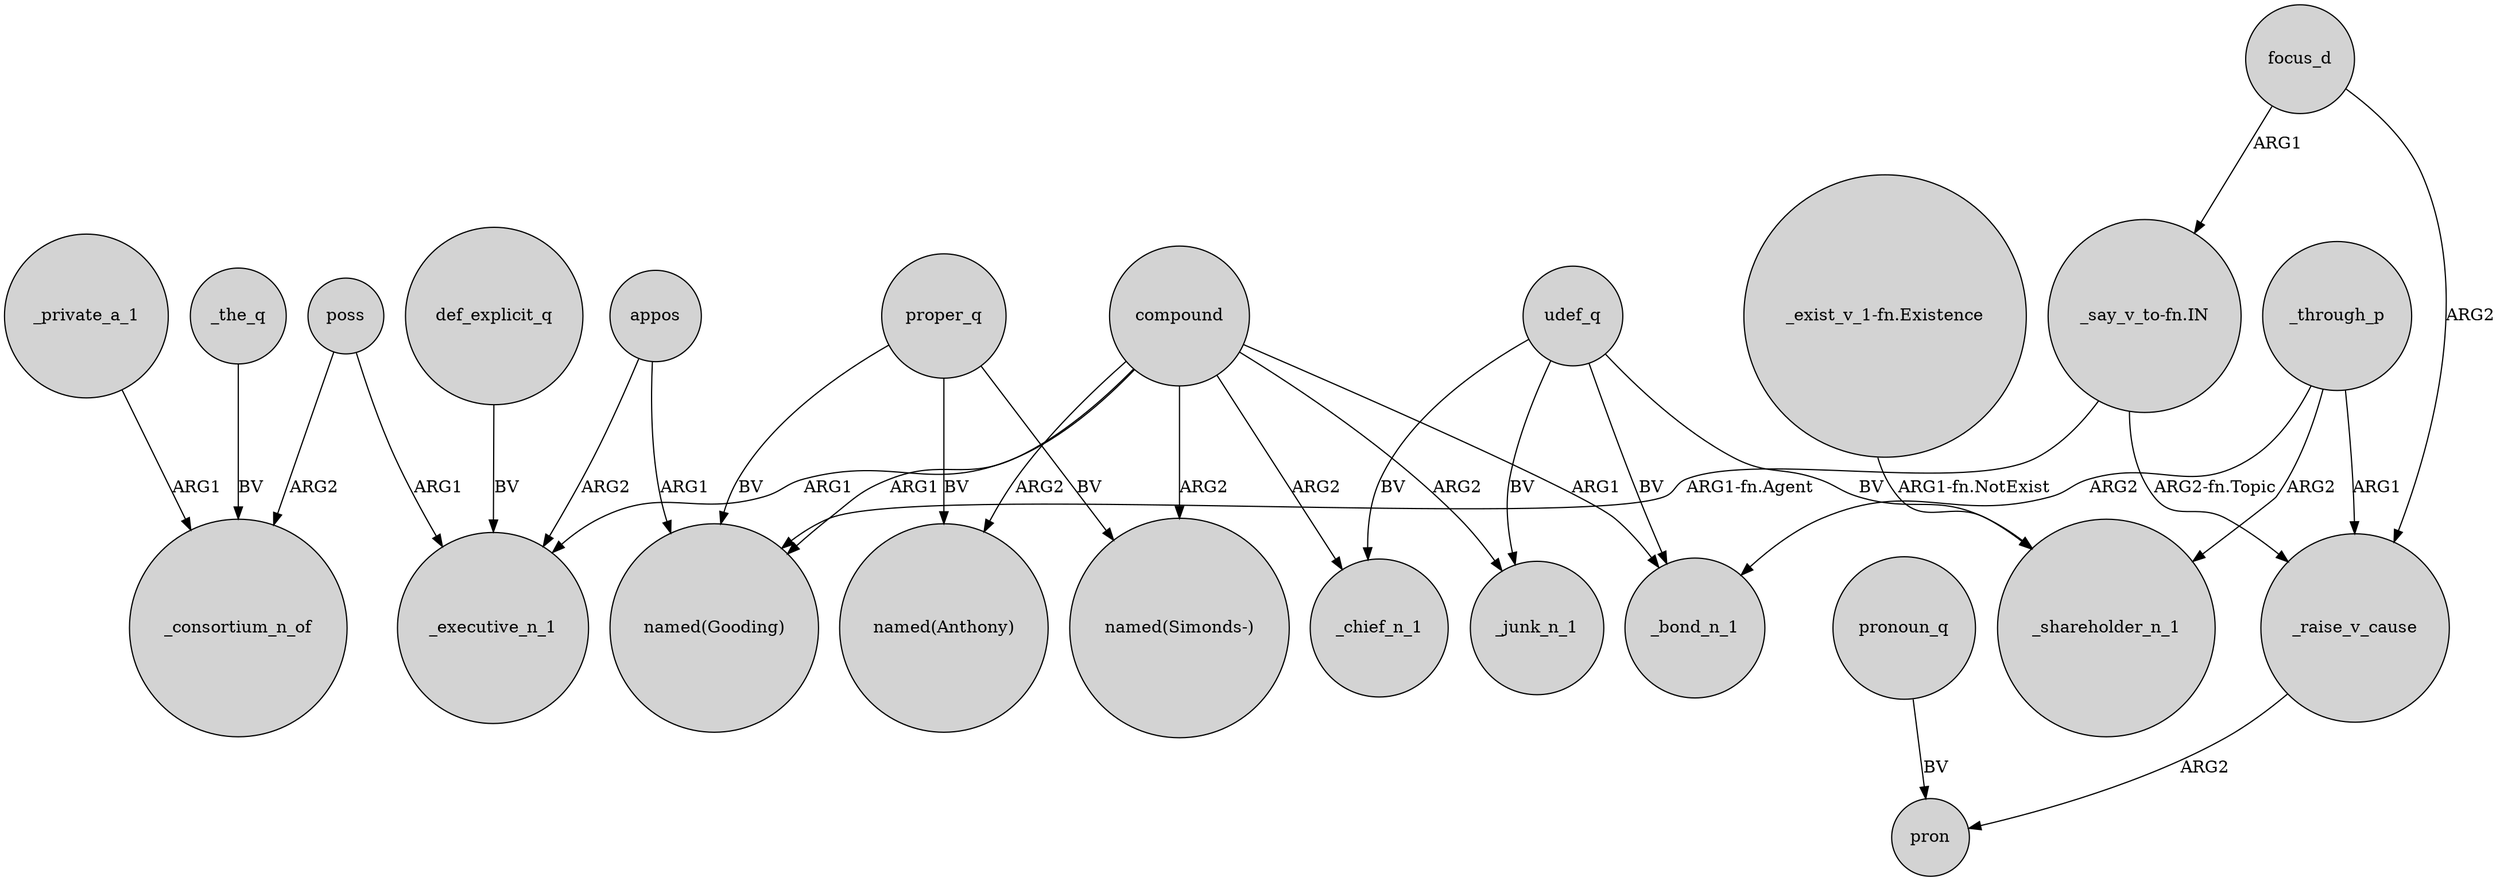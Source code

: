 digraph {
	node [shape=circle style=filled]
	poss -> _consortium_n_of [label=ARG2]
	proper_q -> "named(Gooding)" [label=BV]
	compound -> "named(Gooding)" [label=ARG1]
	_through_p -> _bond_n_1 [label=ARG2]
	poss -> _executive_n_1 [label=ARG1]
	_through_p -> _shareholder_n_1 [label=ARG2]
	appos -> _executive_n_1 [label=ARG2]
	compound -> _bond_n_1 [label=ARG1]
	proper_q -> "named(Simonds-)" [label=BV]
	compound -> _executive_n_1 [label=ARG1]
	compound -> _junk_n_1 [label=ARG2]
	proper_q -> "named(Anthony)" [label=BV]
	def_explicit_q -> _executive_n_1 [label=BV]
	udef_q -> _shareholder_n_1 [label=BV]
	compound -> _chief_n_1 [label=ARG2]
	_through_p -> _raise_v_cause [label=ARG1]
	udef_q -> _junk_n_1 [label=BV]
	"_say_v_to-fn.IN" -> _raise_v_cause [label="ARG2-fn.Topic"]
	pronoun_q -> pron [label=BV]
	compound -> "named(Simonds-)" [label=ARG2]
	compound -> "named(Anthony)" [label=ARG2]
	udef_q -> _bond_n_1 [label=BV]
	udef_q -> _chief_n_1 [label=BV]
	appos -> "named(Gooding)" [label=ARG1]
	_private_a_1 -> _consortium_n_of [label=ARG1]
	_raise_v_cause -> pron [label=ARG2]
	"_say_v_to-fn.IN" -> "named(Gooding)" [label="ARG1-fn.Agent"]
	_the_q -> _consortium_n_of [label=BV]
	focus_d -> "_say_v_to-fn.IN" [label=ARG1]
	"_exist_v_1-fn.Existence" -> _shareholder_n_1 [label="ARG1-fn.NotExist"]
	focus_d -> _raise_v_cause [label=ARG2]
}
